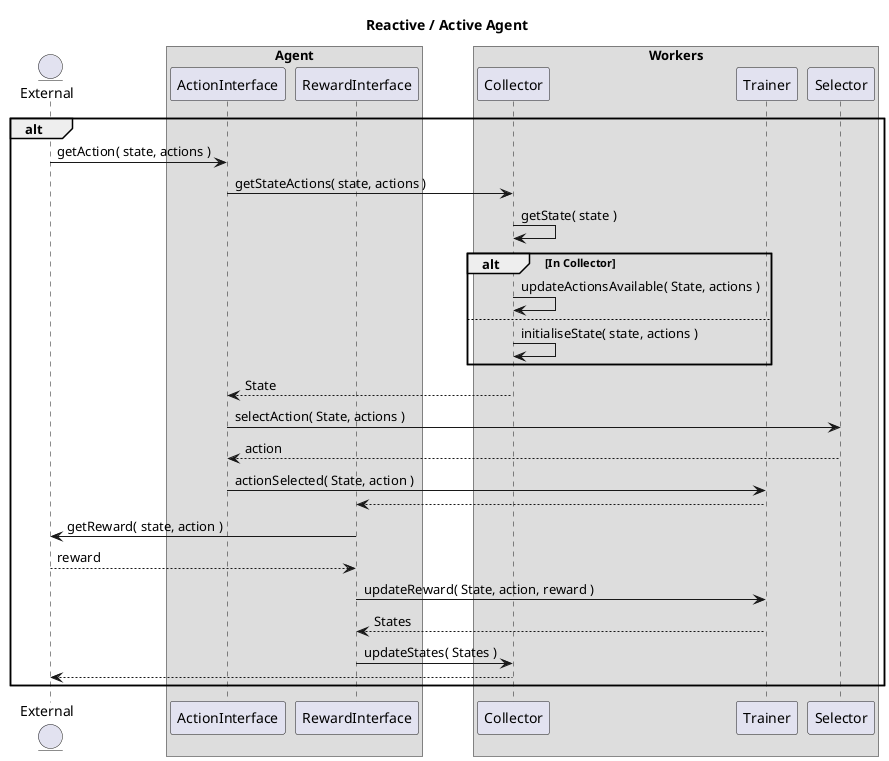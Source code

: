 @startuml

title Reactive / Active Agent 

entity External

box "Agent"
  participant ActionInterface 
  participant RewardInterface 
end box

box "Workers"
  participant Collector
  participant Trainer
  participant Selector 
end box

alt 
  External          -> ActionInterface : getAction( state, actions )
  ActionInterface   -> Collector : getStateActions( state, actions )
  Collector         -> Collector : getState( state )

  alt In Collector
    Collector   -> Collector : updateActionsAvailable( State, actions )
  else 
    Collector   -> Collector : initialiseState( state, actions )
  end

  ActionInterface    <-- Collector : State
  ActionInterface     -> Selector  : selectAction( State, actions )
  ActionInterface    <-- Selector  : action
  ActionInterface     -> Trainer   : actionSelected( State, action )
  RewardInterface    <-- Trainer
  External            <- RewardInterface : getReward( state, action )
  External           --> RewardInterface : reward
  RewardInterface     -> Trainer   : updateReward( State, action, reward )
  RewardInterface    <-- Trainer   : States
  RewardInterface     -> Collector : updateStates( States )
  External           <-- Collector 
end

@enduml